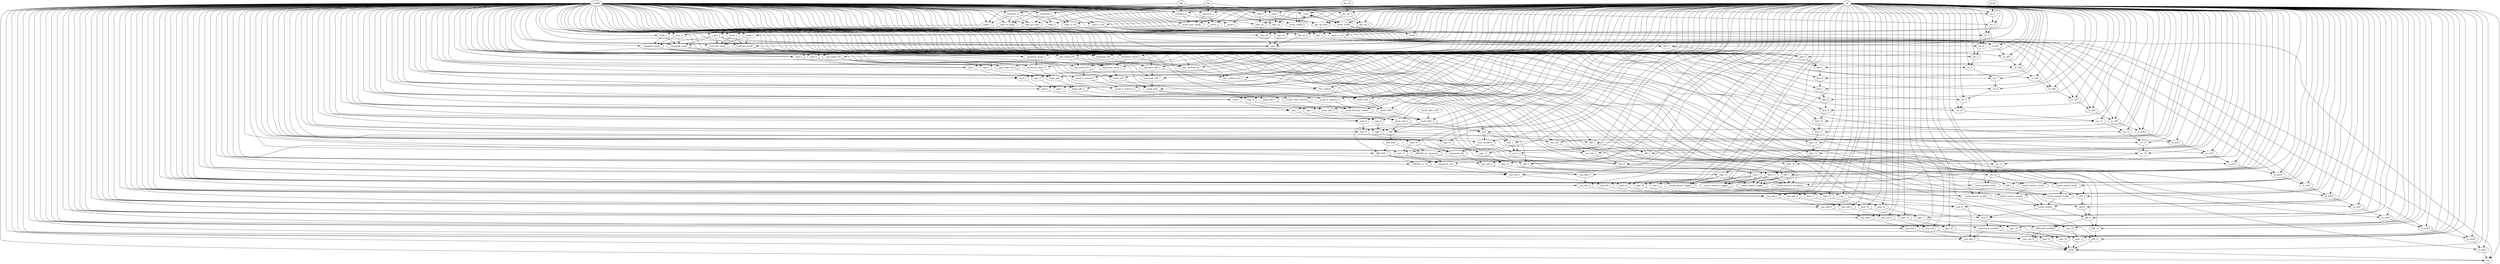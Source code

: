 digraph "" {
	expb_et_inf -> input_is_inf	 [weight=1.0];
	mantissa_small_3 -> small_add	 [weight=1.0];
	mantissa_small_2 -> mantissa_small_3	 [weight=1.0];
	mantissa_small_2 -> bits_shifted_out	 [weight=1.0];
	sign_8 -> sign_9	 [weight=1.0];
	sign_9 -> sign_10	 [weight=1.0];
	sign_4 -> sign_5	 [weight=1.0];
	sign_5 -> sign_6	 [weight=1.0];
	sign_6 -> sign_7	 [weight=1.0];
	sign_7 -> sign_8	 [weight=1.0];
	exponent_diff_3 -> small_shift	 [weight=1.0];
	exponent_diff_2 -> exponent_diff_3	 [weight=1.0];
	exponent_diff_2 -> bits_shifted_out_2	 [weight=1.0];
	sign_2 -> sign_3	 [weight=1.0];
	sign_3 -> sign_4	 [weight=1.0];
	sum_9 -> sum_10	 [weight=1.0];
	sum_9 -> sumround_overflow	 [weight=1.0];
	round_nearest_mode -> round_nearest_enable	 [weight=1.0];
	expa_3 -> exponent_large	 [weight=1.0];
	expa_3 -> exponent_small	 [weight=1.0];
	expa_2 -> expa_3	 [weight=1.0];
	sum_5 -> round_nearest_exception	 [weight=1.0];
	sum_5 -> round_neginf_trigger	 [weight=1.0];
	sum_5 -> sum_6	 [weight=1.0];
	sum_5 -> round_posinf_trigger	 [weight=1.0];
	sum_5 -> round_nearest_trigger	 [weight=1.0];
	sum_4 -> sum_5	 [weight=1.0];
	round_nearest_exception -> round_nearest_enable	 [weight=1.0];
	bits_shifted_out -> bits_shifted_out_2	 [weight=1.0];
	rm_7 -> rm_8	 [weight=1.0];
	exponent_large -> expl_2	 [weight=1.0];
	exponent_large -> exponent_diff	 [weight=1.0];
	exponent_large -> exp_large_et0	 [weight=1.0];
	sum_lsb_2 -> sum_4	 [weight=1.0];
	opa -> sign_a	 [weight=1.0];
	opa -> exponent_a	 [weight=1.0];
	opa -> mantissa_a	 [weight=1.0];
	large_add_2 -> large_add_3	 [weight=1.0];
	exp_sub_8 -> outfp	 [weight=1.0];
	exp_sub_6 -> exp_sub_7	 [weight=1.0];
	exp_sub_7 -> exp_sub_8	 [weight=1.0];
	exp_sub_4 -> exp_sub_5	 [weight=1.0];
	exp_sub_5 -> exp_sub_6	 [weight=1.0];
	exp_sub_2 -> exp_sub_3	 [weight=1.0];
	exp_sub_3 -> exp_sub_4	 [weight=1.0];
	count -> count	 [weight=1.0];
	count -> count_ready_0	 [weight=1.0];
	count -> count_ready	 [weight=1.0];
	expa_et_expb -> a_gtet_b	 [weight=1.0];
	rm_8 -> rm_9	 [weight=1.0];
	expl_6 -> expl_7	 [weight=1.0];
	fpuf_2 -> fpuf_3	 [weight=1.0];
	fpuf_3 -> fpuf_4	 [weight=1.0];
	fpuf_4 -> fpuf_5	 [weight=1.0];
	fpuf_5 -> fpuf_6	 [weight=1.0];
	opb -> sign_b	 [weight=1.0];
	opb -> mantissa_b	 [weight=1.0];
	opb -> exponent_b	 [weight=1.0];
	fpuf_7 -> fpuf_8	 [weight=1.0];
	fpuf_8 -> fpuf_9	 [weight=1.0];
	fpuf_9 -> fpuf_10	 [weight=1.0];
	large_add_5 -> sum	 [weight=1.0];
	large_add_5 -> diff	 [weight=1.0];
	large_add_4 -> large_add_5	 [weight=1.0];
	large_add_3 -> large_add_4	 [weight=1.0];
	sign_a -> fpu_op_final	 [weight=1.0];
	sign_a -> sign_a2	 [weight=1.0];
	sign_b -> sign_b2	 [weight=1.0];
	sign_b -> fpu_op_final	 [weight=1.0];
	fpu_op_3 -> sign	 [weight=1.0];
	in_inf2 -> in_inf3	 [weight=1.0];
	expl_2 -> expl_3	 [weight=1.0];
	diff_8 -> diff_9	 [weight=1.0];
	sum_8 -> sum_9	 [weight=1.0];
	diff_6 -> diff_7	 [weight=1.0];
	diff_7 -> diff_8	 [weight=1.0];
	diff_4 -> diff_5	 [weight=1.0];
	diff_9 -> diff_10	 [weight=1.0];
	diff_9 -> diffround_overflow	 [weight=1.0];
	diff_2 -> diff_3	 [weight=1.0];
	diff_3 -> diff_4	 [weight=1.0];
	round_neginf_trigger -> round_neginf_enable	 [weight=1.0];
	large_add -> large_add_2	 [weight=1.0];
	rm_1 -> rm_2	 [weight=1.0];
	input_is_inf -> in_inf2	 [weight=1.0];
	bits_shifted -> small_shift_2	 [weight=1.0];
	round_nearest_enable -> round_enable	 [weight=1.0];
	diff_5 -> round_nearest_exception	 [weight=1.0];
	diff_5 -> diff_6	 [weight=1.0];
	diff_5 -> round_neginf_trigger	 [weight=1.0];
	diff_5 -> round_posinf_trigger	 [weight=1.0];
	diff_5 -> round_nearest_trigger	 [weight=1.0];
	rm_15 -> rm_16	 [weight=1.0];
	sum_6 -> sum_7	 [weight=1.0];
	rm_16 -> round_nearest_mode	 [weight=1.0];
	rm_16 -> round_posinf_mode	 [weight=1.0];
	rm_16 -> round_neginf_mode	 [weight=1.0];
	sign -> sign_2	 [weight=1.0];
	manb_3 -> mantissa_small	 [weight=1.0];
	manb_3 -> mantissa_large	 [weight=1.0];
	mana_3 -> mantissa_small	 [weight=1.0];
	mana_3 -> mantissa_large	 [weight=1.0];
	in_inf13 -> in_inf14	 [weight=1.0];
	round_posinf_trigger -> round_posinf_enable	 [weight=1.0];
	mantissa_large_3 -> large_add	 [weight=1.0];
	small_shift -> small_shift_2	 [weight=1.0];
	small_shift -> small_shift_nonzero	 [weight=1.0];
	sum_3 -> sum_4	 [weight=1.0];
	sum_2 -> sum_3	 [weight=1.0];
	sum -> sum_2	 [weight=1.0];
	sum -> sum_lsb	 [weight=1.0];
	sum -> sum_overflow	 [weight=1.0];
	rm_13 -> rm_14	 [weight=1.0];
	sum_7 -> sum_8	 [weight=1.0];
	exponent_small -> exp_small_et0	 [weight=1.0];
	exponent_small -> exponent_diff	 [weight=1.0];
	sum_lsb -> sum_lsb_2	 [weight=1.0];
	fpu_op -> fpu_op_1	 [weight=1.0];
	small_fraction_enable -> small_shift_4	 [weight=1.0];
	exp_large_et0_2 -> large_add	 [weight=1.0];
	round_posinf_mode -> round_posinf_enable	 [weight=1.0];
	sign_12 -> sign_13	 [weight=1.0];
	diff_shift -> diffshift_gt_exponent	 [weight=1.0];
	diff_shift -> diff_shift_2	 [weight=1.0];
	sign_16 -> sign_17	 [weight=1.0];
	sign_17 -> sign_18	 [weight=1.0];
	mantissa_small -> mantissa_small_2	 [weight=1.0];
	sign_15 -> sign_16	 [weight=1.0];
	in_inf8 -> in_inf9	 [weight=1.0];
	in_inf9 -> in_inf10	 [weight=1.0];
	sign_10 -> sign_11	 [weight=1.0];
	sign_11 -> sign_12	 [weight=1.0];
	in_inf4 -> in_inf5	 [weight=1.0];
	in_inf5 -> in_inf6	 [weight=1.0];
	in_inf6 -> in_inf7	 [weight=1.0];
	in_inf7 -> in_inf8	 [weight=1.0];
	expl_10 -> expl_11	 [weight=1.0];
	expl_10 -> exponent_add	 [weight=1.0];
	expl_10 -> diffshift_gt_exponent	 [weight=1.0];
	expl_11 -> diff_4	 [weight=1.0];
	expl_11 -> exponent_sub	 [weight=1.0];
	outfp -> out	 [weight=1.0];
	fpuf_6 -> fpuf_7	 [weight=1.0];
	round_enable -> sum_9	 [weight=1.0];
	round_enable -> diff_9	 [weight=1.0];
	sign_14 -> sign_15	 [weight=1.0];
	fpuf_12 -> fpuf_13	 [weight=1.0];
	a_gtet_b -> exponent_large	 [weight=1.0];
	a_gtet_b -> sign	 [weight=1.0];
	a_gtet_b -> exponent_small	 [weight=1.0];
	a_gtet_b -> mantissa_small	 [weight=1.0];
	a_gtet_b -> mantissa_large	 [weight=1.0];
	fpuf_10 -> fpuf_11	 [weight=1.0];
	fpuf_11 -> fpuf_12	 [weight=1.0];
	mana_2 -> mana_3	 [weight=1.0];
	mantissa_b -> mana_gtet_manb	 [weight=1.0];
	mantissa_b -> manb_2	 [weight=1.0];
	fpuf_14 -> fpuf_15	 [weight=1.0];
	fpuf_15 -> round_nearest_exception	 [weight=1.0];
	fpuf_15 -> round_neginf_trigger	 [weight=1.0];
	fpuf_15 -> round_posinf_trigger	 [weight=1.0];
	fpuf_15 -> round_nearest_trigger	 [weight=1.0];
	fpuf_15 -> fpuf_16	 [weight=1.0];
	exp_small_et0 -> mantissa_small_3	 [weight=1.0];
	exp_small_et0 -> bits_shifted_out	 [weight=1.0];
	exp_small_et0 -> exp_small_et0_2	 [weight=1.0];
	fpuf_18 -> fpuf_19	 [weight=1.0];
	fpuf_19 -> fpuf_20	 [weight=1.0];
	expa_et_inf -> input_is_inf	 [weight=1.0];
	sign_13 -> round_neginf_trigger	 [weight=1.0];
	sign_13 -> round_posinf_trigger	 [weight=1.0];
	sign_13 -> sign_14	 [weight=1.0];
	sign_18 -> sign_19	 [weight=1.0];
	exp_add_2 -> exp_add_3	 [weight=1.0];
	exponent_diff -> exponent_diff_2	 [weight=1.0];
	small_shift_LSB -> small_shift_4	 [weight=1.0];
	round_neginf_mode -> round_neginf_enable	 [weight=1.0];
	diff -> diff_2	 [weight=1.0];
	diff -> diff_shift	 [weight=56.0];
	exponent_b -> expb_et_inf	 [weight=1.0];
	exponent_b -> expa_et_expb	 [weight=1.0];
	exponent_b -> expa_gt_expb	 [weight=1.0];
	exponent_b -> expb_2	 [weight=1.0];
	sum_overflow -> sum_3	 [weight=1.0];
	sum_overflow -> exponent_add	 [weight=1.0];
	exponent_a -> expa_2	 [weight=1.0];
	exponent_a -> expa_et_expb	 [weight=1.0];
	exponent_a -> expa_et_inf	 [weight=1.0];
	exponent_a -> expa_gt_expb	 [weight=1.0];
	small_shift_2 -> small_shift_3	 [weight=1.0];
	small_shift_3 -> small_shift_4	 [weight=1.0];
	small_is_nonzero_3 -> small_fraction_enable	 [weight=1.0];
	small_is_nonzero_2 -> small_is_nonzero_3	 [weight=1.0];
	exp_large_et0 -> mantissa_large_3	 [weight=1.0];
	exp_large_et0 -> exp_large_et0_2	 [weight=1.0];
	diffshift_et_55 -> exp_sub_2	 [weight=1.0];
	in_inf16 -> in_inf17	 [weight=1.0];
	in_inf17 -> in_inf18	 [weight=1.0];
	in_inf14 -> in_inf15	 [weight=1.0];
	in_inf15 -> in_inf16	 [weight=1.0];
	in_inf12 -> in_inf13	 [weight=1.0];
	exponent_add -> exp_add_2	 [weight=1.0];
	in_inf10 -> in_inf11	 [weight=1.0];
	in_inf11 -> in_inf12	 [weight=1.0];
	sign_19 -> outfp	 [weight=1.0];
	sign_b3 -> sign	 [weight=1.0];
	sign_b2 -> sign_b3	 [weight=1.0];
	in_inf18 -> in_inf19	 [weight=1.0];
	count_ready_0 -> count	 [weight=1.0];
	enable -> expb_et_inf	 [weight=1.0];
	enable -> mantissa_small_3	 [weight=1.0];
	enable -> mantissa_small_2	 [weight=1.0];
	enable -> sign_8	 [weight=1.0];
	enable -> sign_9	 [weight=1.0];
	enable -> sign_4	 [weight=1.0];
	enable -> sign_5	 [weight=1.0];
	enable -> sign_6	 [weight=1.0];
	enable -> sign_7	 [weight=1.0];
	enable -> exponent_diff_3	 [weight=1.0];
	enable -> exponent_diff_2	 [weight=1.0];
	enable -> sign_2	 [weight=1.0];
	enable -> sign_3	 [weight=1.0];
	enable -> sum_9	 [weight=1.0];
	enable -> round_nearest_mode	 [weight=1.0];
	enable -> expa_3	 [weight=1.0];
	enable -> expa_2	 [weight=1.0];
	enable -> sum_5	 [weight=1.0];
	enable -> sum_4	 [weight=1.0];
	enable -> round_nearest_exception	 [weight=1.0];
	enable -> bits_shifted_out	 [weight=1.0];
	enable -> rm_7	 [weight=1.0];
	enable -> exponent_large	 [weight=1.0];
	enable -> sum_lsb_2	 [weight=1.0];
	enable -> large_add_2	 [weight=1.0];
	enable -> exp_sub_8	 [weight=1.0];
	enable -> exp_sub_6	 [weight=1.0];
	enable -> exp_sub_7	 [weight=1.0];
	enable -> exp_sub_4	 [weight=1.0];
	enable -> exp_sub_5	 [weight=1.0];
	enable -> exp_sub_2	 [weight=1.0];
	enable -> exp_sub_3	 [weight=1.0];
	enable -> count	 [weight=1.0];
	enable -> expa_et_expb	 [weight=1.0];
	enable -> rm_8	 [weight=1.0];
	enable -> expl_6	 [weight=1.0];
	enable -> fpuf_2	 [weight=1.0];
	enable -> fpuf_3	 [weight=1.0];
	enable -> fpuf_4	 [weight=1.0];
	enable -> fpuf_5	 [weight=1.0];
	enable -> fpuf_7	 [weight=1.0];
	enable -> fpuf_8	 [weight=1.0];
	enable -> fpuf_9	 [weight=1.0];
	enable -> large_add_5	 [weight=1.0];
	enable -> large_add_4	 [weight=1.0];
	enable -> large_add_3	 [weight=1.0];
	enable -> sign_a	 [weight=1.0];
	enable -> sign_b	 [weight=1.0];
	enable -> fpu_op_3	 [weight=1.0];
	enable -> in_inf2	 [weight=1.0];
	enable -> expl_2	 [weight=1.0];
	enable -> diff_8	 [weight=1.0];
	enable -> sum_8	 [weight=1.0];
	enable -> diff_6	 [weight=1.0];
	enable -> diff_7	 [weight=1.0];
	enable -> diff_4	 [weight=1.0];
	enable -> diff_9	 [weight=1.0];
	enable -> diff_2	 [weight=1.0];
	enable -> diff_3	 [weight=1.0];
	enable -> round_neginf_trigger	 [weight=1.0];
	enable -> large_add	 [weight=1.0];
	enable -> rm_1	 [weight=1.0];
	enable -> input_is_inf	 [weight=1.0];
	enable -> bits_shifted	 [weight=1.0];
	enable -> round_nearest_enable	 [weight=1.0];
	enable -> diff_5	 [weight=1.0];
	enable -> rm_15	 [weight=1.0];
	enable -> sum_6	 [weight=1.0];
	enable -> rm_16	 [weight=1.0];
	enable -> sign	 [weight=1.0];
	enable -> manb_3	 [weight=1.0];
	enable -> mana_3	 [weight=1.0];
	enable -> in_inf13	 [weight=1.0];
	enable -> round_posinf_trigger	 [weight=1.0];
	enable -> mantissa_large_3	 [weight=1.0];
	enable -> small_shift	 [weight=1.0];
	enable -> sum_3	 [weight=1.0];
	enable -> out	 [weight=1.0];
	enable -> sum_2	 [weight=1.0];
	enable -> sum	 [weight=1.0];
	enable -> rm_13	 [weight=1.0];
	enable -> sum_7	 [weight=1.0];
	enable -> exponent_small	 [weight=1.0];
	enable -> sum_lsb	 [weight=1.0];
	enable -> small_fraction_enable	 [weight=1.0];
	enable -> exp_large_et0_2	 [weight=1.0];
	enable -> round_posinf_mode	 [weight=1.0];
	enable -> sign_12	 [weight=1.0];
	enable -> sign_16	 [weight=1.0];
	enable -> sign_17	 [weight=1.0];
	enable -> mantissa_small	 [weight=1.0];
	enable -> sign_15	 [weight=1.0];
	enable -> in_inf8	 [weight=1.0];
	enable -> in_inf9	 [weight=1.0];
	enable -> sign_10	 [weight=1.0];
	enable -> sign_11	 [weight=1.0];
	enable -> in_inf4	 [weight=1.0];
	enable -> in_inf5	 [weight=1.0];
	enable -> in_inf6	 [weight=1.0];
	enable -> in_inf7	 [weight=1.0];
	enable -> expl_10	 [weight=1.0];
	enable -> expl_11	 [weight=1.0];
	enable -> outfp	 [weight=1.0];
	enable -> fpuf_6	 [weight=1.0];
	enable -> round_enable	 [weight=1.0];
	enable -> sign_14	 [weight=1.0];
	enable -> fpuf_12	 [weight=1.0];
	enable -> a_gtet_b	 [weight=1.0];
	enable -> fpuf_10	 [weight=1.0];
	enable -> fpuf_11	 [weight=1.0];
	enable -> mana_2	 [weight=1.0];
	enable -> mantissa_b	 [weight=1.0];
	enable -> fpuf_14	 [weight=1.0];
	enable -> fpuf_15	 [weight=1.0];
	enable -> exp_small_et0	 [weight=1.0];
	enable -> fpuf_18	 [weight=1.0];
	enable -> fpuf_19	 [weight=1.0];
	enable -> expa_et_inf	 [weight=1.0];
	enable -> sign_13	 [weight=1.0];
	enable -> sign_18	 [weight=1.0];
	enable -> exp_add_2	 [weight=1.0];
	enable -> exponent_diff	 [weight=1.0];
	enable -> round_neginf_mode	 [weight=1.0];
	enable -> diff	 [weight=1.0];
	enable -> exponent_b	 [weight=1.0];
	enable -> sum_overflow	 [weight=1.0];
	enable -> exponent_a	 [weight=1.0];
	enable -> small_shift_2	 [weight=1.0];
	enable -> small_shift_3	 [weight=1.0];
	enable -> small_is_nonzero_3	 [weight=1.0];
	enable -> small_is_nonzero_2	 [weight=1.0];
	enable -> exp_large_et0	 [weight=1.0];
	enable -> diffshift_et_55	 [weight=1.0];
	enable -> in_inf16	 [weight=1.0];
	enable -> in_inf17	 [weight=1.0];
	enable -> in_inf14	 [weight=1.0];
	enable -> in_inf15	 [weight=1.0];
	enable -> in_inf12	 [weight=1.0];
	enable -> exponent_add	 [weight=1.0];
	enable -> in_inf10	 [weight=1.0];
	enable -> in_inf11	 [weight=1.0];
	enable -> sign_19	 [weight=1.0];
	enable -> sign_b3	 [weight=1.0];
	enable -> sign_b2	 [weight=1.0];
	enable -> in_inf18	 [weight=1.0];
	enable -> count_ready_0	 [weight=1.0];
	enable -> diff_10	 [weight=1.0];
	enable -> diff_11	 [weight=1.0];
	enable -> mana_gtet_manb	 [weight=1.0];
	enable -> expl_4	 [weight=1.0];
	enable -> expl_5	 [weight=1.0];
	enable -> exponent_sub	 [weight=1.0];
	enable -> expl_7	 [weight=1.0];
	enable -> fpu_op_2	 [weight=1.0];
	enable -> count_ready	 [weight=1.0];
	enable -> diffround_overflow	 [weight=1.0];
	enable -> expl_3	 [weight=1.0];
	enable -> in_inf3	 [weight=1.0];
	enable -> small_shift_nonzero	 [weight=1.0];
	enable -> expl_8	 [weight=1.0];
	enable -> expl_9	 [weight=1.0];
	enable -> round_posinf_enable	 [weight=1.0];
	enable -> fpu_op_1	 [weight=1.0];
	enable -> expa_gt_expb	 [weight=1.0];
	enable -> in_inf19	 [weight=1.0];
	enable -> exp_small_et0_2	 [weight=1.0];
	enable -> rm_11	 [weight=1.0];
	enable -> expb_2	 [weight=1.0];
	enable -> expb_3	 [weight=1.0];
	enable -> small_is_nonzero	 [weight=1.0];
	enable -> ready	 [weight=1.0];
	enable -> small_add	 [weight=1.0];
	enable -> sum_10	 [weight=1.0];
	enable -> round_nearest_trigger	 [weight=1.0];
	enable -> fpuf_13	 [weight=1.0];
	enable -> in_inf21	 [weight=1.0];
	enable -> sumround_overflow	 [weight=1.0];
	enable -> in_inf20	 [weight=1.0];
	enable -> bits_shifted_out_2	 [weight=1.0];
	enable -> rm_9	 [weight=1.0];
	enable -> rm_6	 [weight=1.0];
	enable -> fpuf_16	 [weight=1.0];
	enable -> rm_4	 [weight=1.0];
	enable -> rm_5	 [weight=1.0];
	enable -> rm_2	 [weight=1.0];
	enable -> rm_3	 [weight=1.0];
	enable -> diffshift_gt_exponent	 [weight=1.0];
	enable -> fpuf_17	 [weight=1.0];
	enable -> rm_14	 [weight=1.0];
	enable -> sum_11	 [weight=1.0];
	enable -> mantissa_large	 [weight=1.0];
	enable -> manb_2	 [weight=1.0];
	enable -> rm_10	 [weight=1.0];
	enable -> mantissa_a	 [weight=1.0];
	enable -> rm_12	 [weight=1.0];
	enable -> diff_shift_2	 [weight=1.0];
	enable -> fpuf_21	 [weight=1.0];
	enable -> fpuf_20	 [weight=1.0];
	enable -> fpu_op_final	 [weight=1.0];
	enable -> exp_add_9	 [weight=1.0];
	enable -> exp_add_8	 [weight=1.0];
	enable -> exp_add_5	 [weight=1.0];
	enable -> exp_add_4	 [weight=1.0];
	enable -> exp_add_7	 [weight=1.0];
	enable -> exp_add_6	 [weight=1.0];
	enable -> exp_add_3	 [weight=1.0];
	enable -> small_shift_4	 [weight=1.0];
	enable -> sign_a2	 [weight=1.0];
	enable -> sign_a3	 [weight=1.0];
	enable -> mantissa_large_2	 [weight=1.0];
	enable -> round_neginf_enable	 [weight=1.0];
	diff_10 -> diff_11	 [weight=1.0];
	diff_11 -> outfp	 [weight=1.0];
	mana_gtet_manb -> a_gtet_b	 [weight=1.0];
	rst -> expb_et_inf	 [weight=2.0];
	rst -> mantissa_small_3	 [weight=2.0];
	rst -> mantissa_small_2	 [weight=2.0];
	rst -> sign_8	 [weight=2.0];
	rst -> sign_9	 [weight=2.0];
	rst -> sign_4	 [weight=2.0];
	rst -> sign_5	 [weight=2.0];
	rst -> sign_6	 [weight=2.0];
	rst -> sign_7	 [weight=2.0];
	rst -> exponent_diff_3	 [weight=2.0];
	rst -> exponent_diff_2	 [weight=2.0];
	rst -> sign_2	 [weight=2.0];
	rst -> sign_3	 [weight=2.0];
	rst -> sum_9	 [weight=2.0];
	rst -> round_nearest_mode	 [weight=2.0];
	rst -> expa_3	 [weight=2.0];
	rst -> expa_2	 [weight=2.0];
	rst -> sum_5	 [weight=2.0];
	rst -> sum_4	 [weight=2.0];
	rst -> round_nearest_exception	 [weight=2.0];
	rst -> bits_shifted_out	 [weight=2.0];
	rst -> rm_7	 [weight=2.0];
	rst -> exponent_large	 [weight=2.0];
	rst -> sum_lsb_2	 [weight=2.0];
	rst -> large_add_2	 [weight=2.0];
	rst -> exp_sub_8	 [weight=2.0];
	rst -> exp_sub_6	 [weight=2.0];
	rst -> exp_sub_7	 [weight=2.0];
	rst -> exp_sub_4	 [weight=2.0];
	rst -> exp_sub_5	 [weight=2.0];
	rst -> exp_sub_2	 [weight=2.0];
	rst -> exp_sub_3	 [weight=2.0];
	rst -> count	 [weight=2.0];
	rst -> expa_et_expb	 [weight=2.0];
	rst -> rm_8	 [weight=2.0];
	rst -> expl_6	 [weight=2.0];
	rst -> fpuf_2	 [weight=2.0];
	rst -> fpuf_3	 [weight=2.0];
	rst -> fpuf_4	 [weight=2.0];
	rst -> fpuf_5	 [weight=2.0];
	rst -> fpuf_7	 [weight=2.0];
	rst -> fpuf_8	 [weight=2.0];
	rst -> fpuf_9	 [weight=2.0];
	rst -> large_add_5	 [weight=2.0];
	rst -> large_add_4	 [weight=2.0];
	rst -> large_add_3	 [weight=2.0];
	rst -> sign_a	 [weight=2.0];
	rst -> sign_b	 [weight=2.0];
	rst -> fpu_op_3	 [weight=2.0];
	rst -> in_inf2	 [weight=2.0];
	rst -> expl_2	 [weight=2.0];
	rst -> diff_8	 [weight=2.0];
	rst -> sum_8	 [weight=2.0];
	rst -> diff_6	 [weight=2.0];
	rst -> diff_7	 [weight=2.0];
	rst -> diff_4	 [weight=2.0];
	rst -> diff_9	 [weight=2.0];
	rst -> diff_2	 [weight=2.0];
	rst -> diff_3	 [weight=2.0];
	rst -> round_neginf_trigger	 [weight=2.0];
	rst -> large_add	 [weight=2.0];
	rst -> rm_1	 [weight=2.0];
	rst -> input_is_inf	 [weight=2.0];
	rst -> bits_shifted	 [weight=2.0];
	rst -> round_nearest_enable	 [weight=2.0];
	rst -> diff_5	 [weight=2.0];
	rst -> rm_15	 [weight=2.0];
	rst -> sum_6	 [weight=2.0];
	rst -> rm_16	 [weight=2.0];
	rst -> sign	 [weight=2.0];
	rst -> manb_3	 [weight=2.0];
	rst -> mana_3	 [weight=2.0];
	rst -> in_inf13	 [weight=2.0];
	rst -> round_posinf_trigger	 [weight=2.0];
	rst -> mantissa_large_3	 [weight=2.0];
	rst -> small_shift	 [weight=2.0];
	rst -> sum_3	 [weight=2.0];
	rst -> out	 [weight=2.0];
	rst -> sum_2	 [weight=2.0];
	rst -> sum	 [weight=2.0];
	rst -> rm_13	 [weight=2.0];
	rst -> sum_7	 [weight=2.0];
	rst -> exponent_small	 [weight=2.0];
	rst -> sum_lsb	 [weight=2.0];
	rst -> small_fraction_enable	 [weight=2.0];
	rst -> exp_large_et0_2	 [weight=2.0];
	rst -> round_posinf_mode	 [weight=2.0];
	rst -> sign_12	 [weight=2.0];
	rst -> sign_16	 [weight=2.0];
	rst -> sign_17	 [weight=2.0];
	rst -> mantissa_small	 [weight=2.0];
	rst -> sign_15	 [weight=2.0];
	rst -> in_inf8	 [weight=2.0];
	rst -> in_inf9	 [weight=2.0];
	rst -> sign_10	 [weight=2.0];
	rst -> sign_11	 [weight=2.0];
	rst -> in_inf4	 [weight=2.0];
	rst -> in_inf5	 [weight=2.0];
	rst -> in_inf6	 [weight=2.0];
	rst -> in_inf7	 [weight=2.0];
	rst -> expl_10	 [weight=2.0];
	rst -> expl_11	 [weight=2.0];
	rst -> outfp	 [weight=2.0];
	rst -> fpuf_6	 [weight=2.0];
	rst -> round_enable	 [weight=2.0];
	rst -> sign_14	 [weight=2.0];
	rst -> fpuf_12	 [weight=2.0];
	rst -> a_gtet_b	 [weight=2.0];
	rst -> fpuf_10	 [weight=2.0];
	rst -> fpuf_11	 [weight=2.0];
	rst -> mana_2	 [weight=2.0];
	rst -> mantissa_b	 [weight=2.0];
	rst -> fpuf_14	 [weight=2.0];
	rst -> fpuf_15	 [weight=2.0];
	rst -> exp_small_et0	 [weight=2.0];
	rst -> fpuf_18	 [weight=2.0];
	rst -> fpuf_19	 [weight=2.0];
	rst -> expa_et_inf	 [weight=2.0];
	rst -> sign_13	 [weight=2.0];
	rst -> sign_18	 [weight=2.0];
	rst -> exp_add_2	 [weight=2.0];
	rst -> exponent_diff	 [weight=2.0];
	rst -> round_neginf_mode	 [weight=2.0];
	rst -> diff	 [weight=2.0];
	rst -> exponent_b	 [weight=2.0];
	rst -> sum_overflow	 [weight=2.0];
	rst -> exponent_a	 [weight=2.0];
	rst -> small_shift_2	 [weight=2.0];
	rst -> small_shift_3	 [weight=2.0];
	rst -> small_is_nonzero_3	 [weight=2.0];
	rst -> small_is_nonzero_2	 [weight=2.0];
	rst -> exp_large_et0	 [weight=2.0];
	rst -> diffshift_et_55	 [weight=2.0];
	rst -> in_inf16	 [weight=2.0];
	rst -> in_inf17	 [weight=2.0];
	rst -> in_inf14	 [weight=2.0];
	rst -> in_inf15	 [weight=2.0];
	rst -> in_inf12	 [weight=2.0];
	rst -> exponent_add	 [weight=2.0];
	rst -> in_inf10	 [weight=2.0];
	rst -> in_inf11	 [weight=2.0];
	rst -> sign_19	 [weight=2.0];
	rst -> sign_b3	 [weight=2.0];
	rst -> sign_b2	 [weight=2.0];
	rst -> in_inf18	 [weight=2.0];
	rst -> count_ready_0	 [weight=2.0];
	rst -> diff_10	 [weight=2.0];
	rst -> diff_11	 [weight=2.0];
	rst -> mana_gtet_manb	 [weight=2.0];
	rst -> expl_4	 [weight=2.0];
	rst -> expl_5	 [weight=2.0];
	rst -> exponent_sub	 [weight=2.0];
	rst -> expl_7	 [weight=2.0];
	rst -> fpu_op_2	 [weight=2.0];
	rst -> count_ready	 [weight=2.0];
	rst -> diffround_overflow	 [weight=2.0];
	rst -> expl_3	 [weight=2.0];
	rst -> in_inf3	 [weight=2.0];
	rst -> small_shift_nonzero	 [weight=2.0];
	rst -> expl_8	 [weight=2.0];
	rst -> expl_9	 [weight=2.0];
	rst -> round_posinf_enable	 [weight=2.0];
	rst -> fpu_op_1	 [weight=2.0];
	rst -> expa_gt_expb	 [weight=2.0];
	rst -> in_inf19	 [weight=2.0];
	rst -> exp_small_et0_2	 [weight=2.0];
	rst -> rm_11	 [weight=2.0];
	rst -> expb_2	 [weight=2.0];
	rst -> expb_3	 [weight=2.0];
	rst -> small_is_nonzero	 [weight=2.0];
	rst -> ready	 [weight=2.0];
	rst -> small_add	 [weight=2.0];
	rst -> sum_10	 [weight=2.0];
	rst -> round_nearest_trigger	 [weight=2.0];
	rst -> fpuf_13	 [weight=2.0];
	rst -> in_inf21	 [weight=2.0];
	rst -> sumround_overflow	 [weight=2.0];
	rst -> in_inf20	 [weight=2.0];
	rst -> bits_shifted_out_2	 [weight=2.0];
	rst -> rm_9	 [weight=2.0];
	rst -> rm_6	 [weight=2.0];
	rst -> fpuf_16	 [weight=2.0];
	rst -> rm_4	 [weight=2.0];
	rst -> rm_5	 [weight=2.0];
	rst -> rm_2	 [weight=2.0];
	rst -> rm_3	 [weight=2.0];
	rst -> diffshift_gt_exponent	 [weight=2.0];
	rst -> fpuf_17	 [weight=2.0];
	rst -> rm_14	 [weight=2.0];
	rst -> sum_11	 [weight=2.0];
	rst -> mantissa_large	 [weight=2.0];
	rst -> manb_2	 [weight=2.0];
	rst -> rm_10	 [weight=2.0];
	rst -> mantissa_a	 [weight=2.0];
	rst -> rm_12	 [weight=2.0];
	rst -> diff_shift_2	 [weight=2.0];
	rst -> fpuf_21	 [weight=2.0];
	rst -> fpuf_20	 [weight=2.0];
	rst -> fpu_op_final	 [weight=2.0];
	rst -> exp_add_9	 [weight=2.0];
	rst -> exp_add_8	 [weight=2.0];
	rst -> exp_add_5	 [weight=2.0];
	rst -> exp_add_4	 [weight=2.0];
	rst -> exp_add_7	 [weight=2.0];
	rst -> exp_add_6	 [weight=2.0];
	rst -> exp_add_3	 [weight=2.0];
	rst -> small_shift_4	 [weight=2.0];
	rst -> sign_a2	 [weight=2.0];
	rst -> sign_a3	 [weight=2.0];
	rst -> mantissa_large_2	 [weight=2.0];
	rst -> round_neginf_enable	 [weight=2.0];
	rmode -> rm_1	 [weight=1.0];
	expl_4 -> expl_5	 [weight=1.0];
	expl_5 -> expl_6	 [weight=1.0];
	exponent_sub -> exp_sub_2	 [weight=1.0];
	expl_7 -> expl_8	 [weight=1.0];
	fpu_op_2 -> fpu_op_3	 [weight=1.0];
	count_ready -> count	 [weight=1.0];
	count_ready -> out	 [weight=1.0];
	count_ready -> ready	 [weight=1.0];
	diffround_overflow -> exp_sub_8	 [weight=1.0];
	diffround_overflow -> diff_11	 [weight=1.0];
	expl_3 -> expl_4	 [weight=1.0];
	in_inf3 -> in_inf4	 [weight=1.0];
	small_shift_nonzero -> small_fraction_enable	 [weight=1.0];
	expl_8 -> expl_9	 [weight=1.0];
	expl_9 -> expl_10	 [weight=1.0];
	round_posinf_enable -> round_enable	 [weight=1.0];
	fpu_op_1 -> fpu_op_2	 [weight=1.0];
	fpu_op_1 -> fpu_op_final	 [weight=1.0];
	expa_gt_expb -> a_gtet_b	 [weight=1.0];
	in_inf19 -> in_inf20	 [weight=1.0];
	exp_small_et0_2 -> small_is_nonzero	 [weight=1.0];
	exp_small_et0_2 -> small_add	 [weight=1.0];
	rm_11 -> rm_12	 [weight=1.0];
	expb_2 -> expb_3	 [weight=1.0];
	expb_3 -> exponent_large	 [weight=1.0];
	expb_3 -> exponent_small	 [weight=1.0];
	small_is_nonzero -> small_is_nonzero_2	 [weight=1.0];
	small_add -> small_shift	 [weight=1.0];
	sum_10 -> sum_11	 [weight=1.0];
	round_nearest_trigger -> round_nearest_enable	 [weight=1.0];
	fpuf_13 -> fpuf_14	 [weight=1.0];
	in_inf21 -> out	 [weight=1.0];
	sumround_overflow -> sum_11	 [weight=1.0];
	sumround_overflow -> exp_add_9	 [weight=1.0];
	in_inf20 -> in_inf21	 [weight=1.0];
	bits_shifted_out_2 -> bits_shifted	 [weight=1.0];
	rm_9 -> rm_10	 [weight=1.0];
	rm_6 -> rm_7	 [weight=1.0];
	fpuf_16 -> fpuf_17	 [weight=1.0];
	rm_4 -> rm_5	 [weight=1.0];
	rm_5 -> rm_6	 [weight=1.0];
	rm_2 -> rm_3	 [weight=1.0];
	rm_3 -> rm_4	 [weight=1.0];
	diffshift_gt_exponent -> diff_4	 [weight=1.0];
	diffshift_gt_exponent -> exponent_sub	 [weight=1.0];
	fpuf_17 -> fpuf_18	 [weight=1.0];
	rm_14 -> rm_15	 [weight=1.0];
	sum_11 -> outfp	 [weight=1.0];
	mantissa_large -> mantissa_large_2	 [weight=1.0];
	manb_2 -> manb_3	 [weight=1.0];
	rm_10 -> rm_11	 [weight=1.0];
	mantissa_a -> mana_2	 [weight=1.0];
	mantissa_a -> mana_gtet_manb	 [weight=1.0];
	rm_12 -> rm_13	 [weight=1.0];
	diff_shift_2 -> diff_4	 [weight=1.0];
	diff_shift_2 -> diffshift_et_55	 [weight=1.0];
	diff_shift_2 -> exponent_sub	 [weight=1.0];
	fpuf_21 -> outfp	 [weight=1.0];
	fpuf_20 -> fpuf_21	 [weight=1.0];
	fpu_op_final -> fpuf_2	 [weight=1.0];
	exp_add_9 -> outfp	 [weight=1.0];
	exp_add_8 -> exp_add_9	 [weight=1.0];
	exp_add_5 -> exp_add_6	 [weight=1.0];
	exp_add_4 -> exp_add_5	 [weight=1.0];
	exp_add_7 -> exp_add_8	 [weight=1.0];
	exp_add_6 -> exp_add_7	 [weight=1.0];
	exp_add_3 -> exp_add_4	 [weight=1.0];
	small_shift_4 -> sum	 [weight=1.0];
	small_shift_4 -> diff	 [weight=1.0];
	sign_a2 -> sign_a3	 [weight=1.0];
	sign_a3 -> sign	 [weight=1.0];
	mantissa_large_2 -> mantissa_large_3	 [weight=1.0];
	round_neginf_enable -> round_enable	 [weight=1.0];
}
